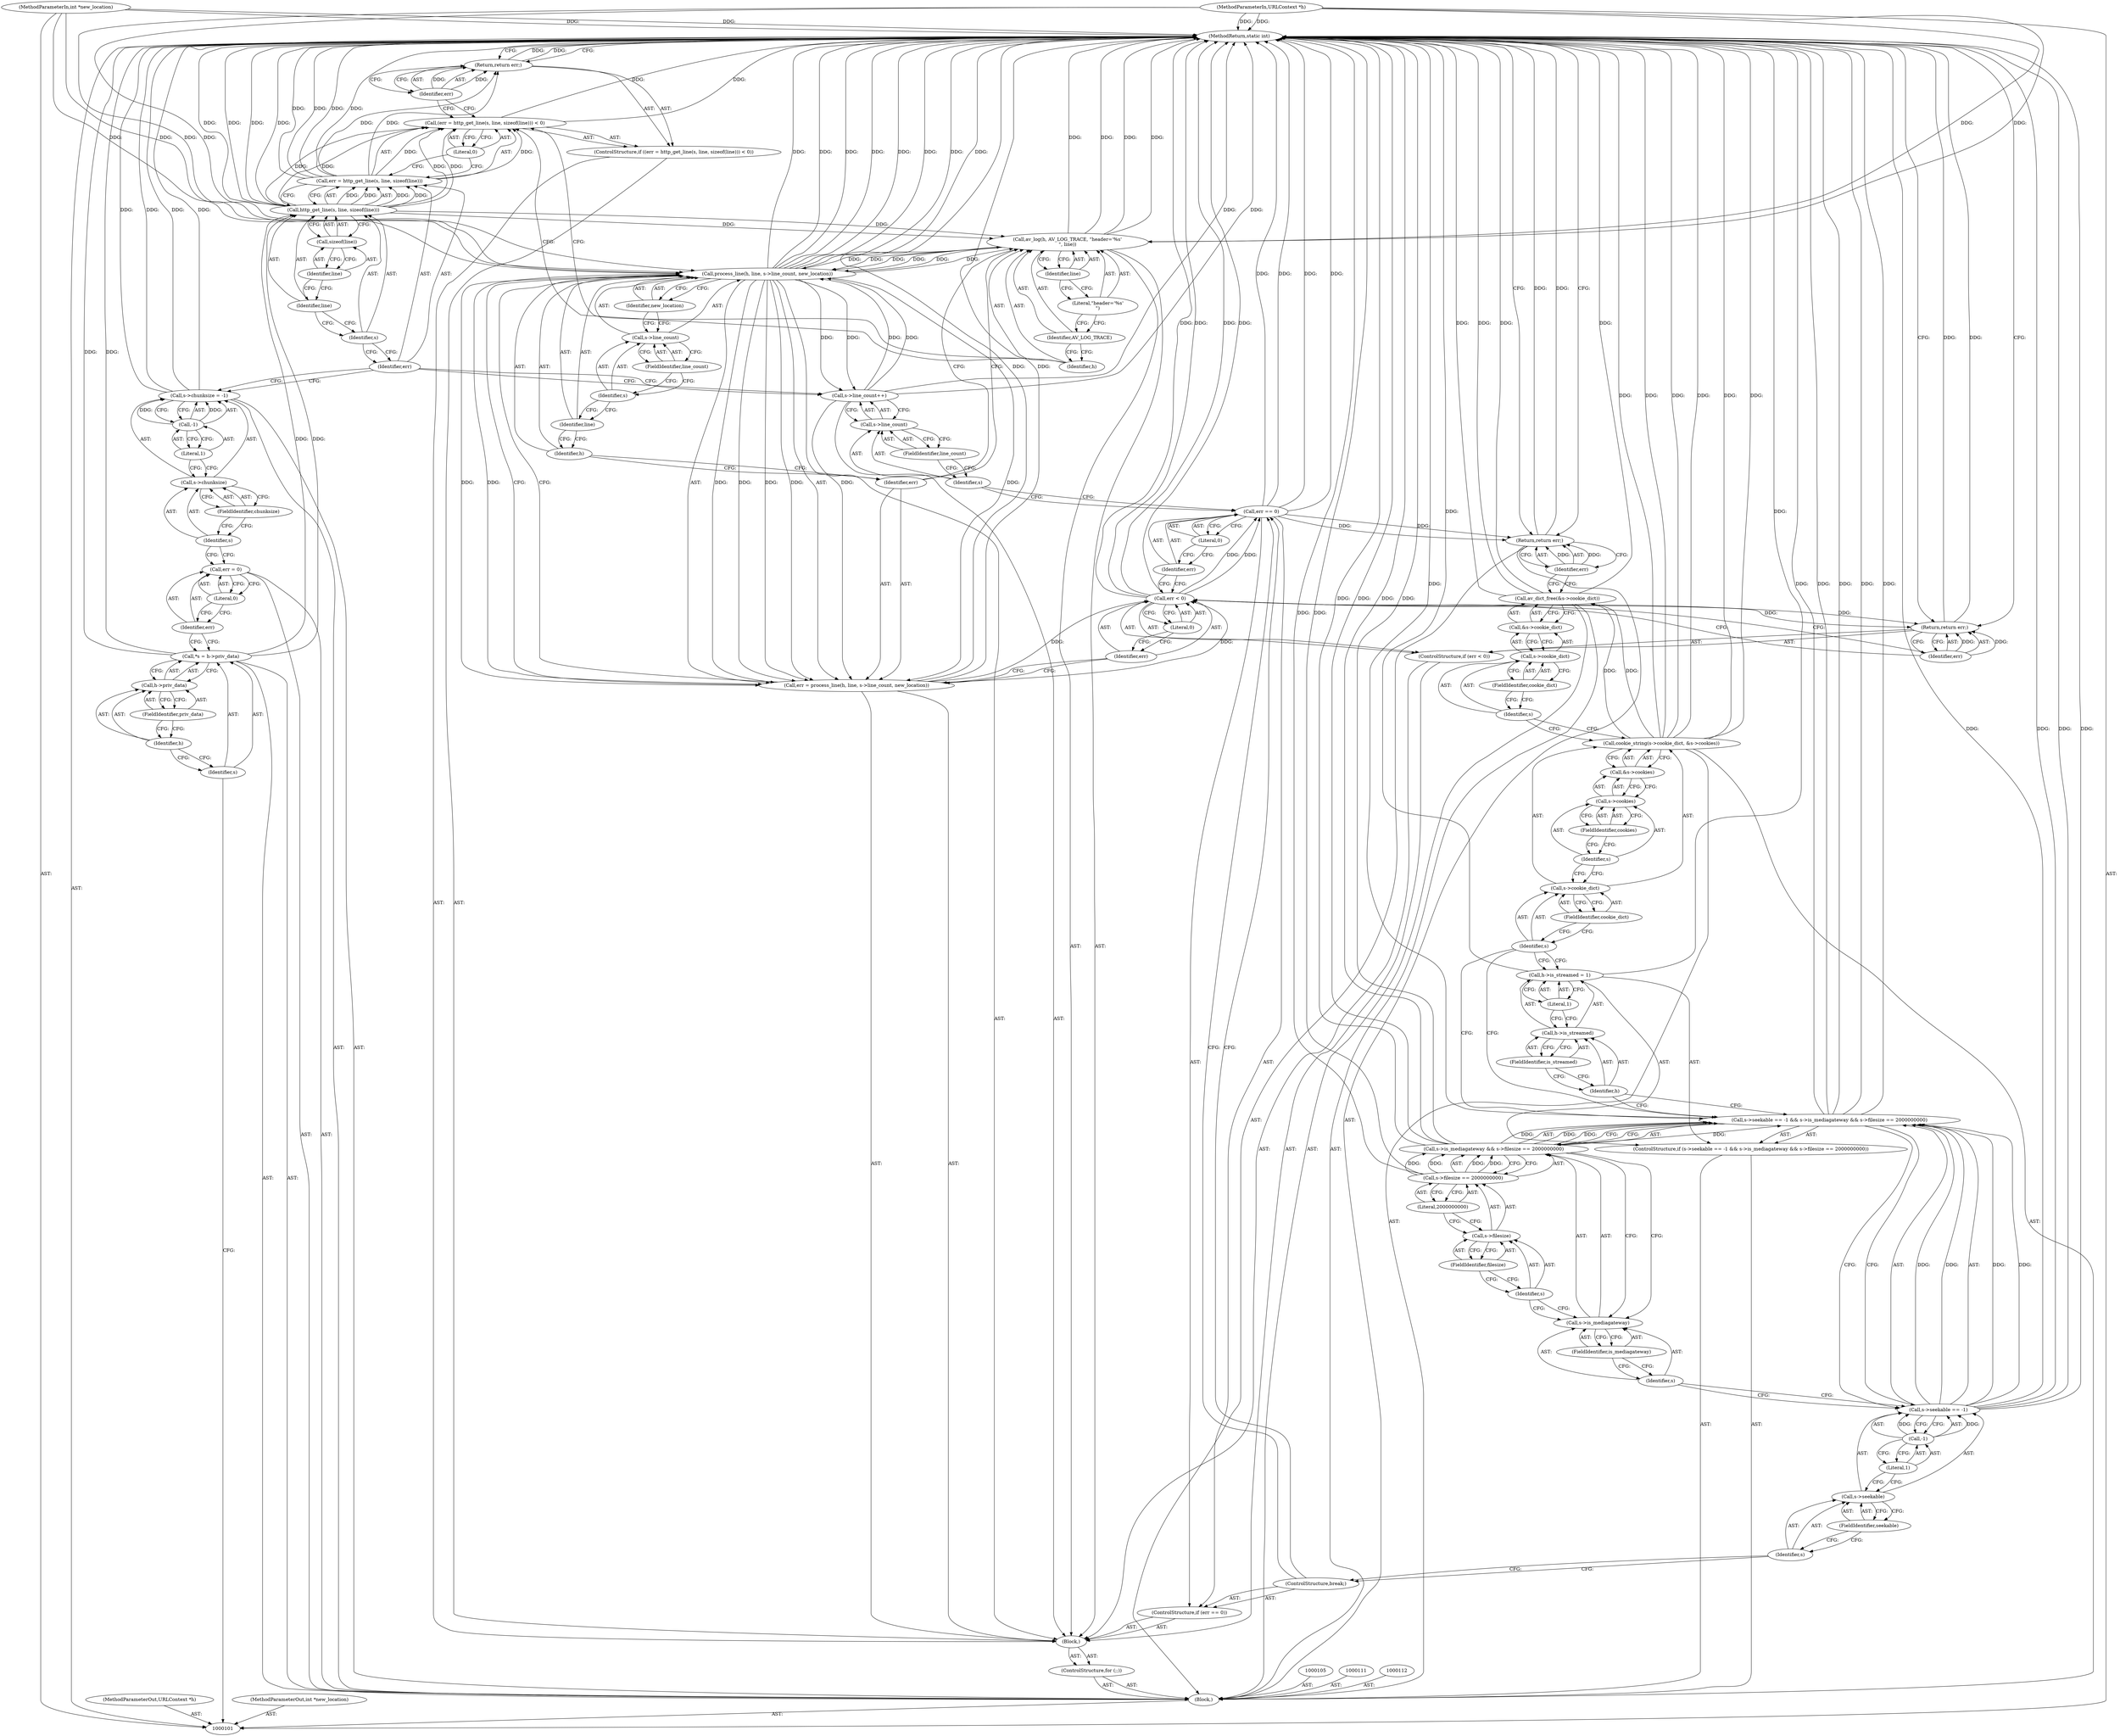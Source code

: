 digraph "1_FFmpeg_2a05c8f813de6f2278827734bf8102291e7484aa_3" {
"1000202" [label="(MethodReturn,static int)"];
"1000102" [label="(MethodParameterIn,URLContext *h)"];
"1000283" [label="(MethodParameterOut,URLContext *h)"];
"1000103" [label="(MethodParameterIn,int *new_location)"];
"1000284" [label="(MethodParameterOut,int *new_location)"];
"1000125" [label="(Call,(err = http_get_line(s, line, sizeof(line))) < 0)"];
"1000126" [label="(Call,err = http_get_line(s, line, sizeof(line)))"];
"1000127" [label="(Identifier,err)"];
"1000128" [label="(Call,http_get_line(s, line, sizeof(line)))"];
"1000129" [label="(Identifier,s)"];
"1000130" [label="(Identifier,line)"];
"1000131" [label="(Call,sizeof(line))"];
"1000132" [label="(Identifier,line)"];
"1000133" [label="(Literal,0)"];
"1000124" [label="(ControlStructure,if ((err = http_get_line(s, line, sizeof(line))) < 0))"];
"1000134" [label="(Return,return err;)"];
"1000135" [label="(Identifier,err)"];
"1000137" [label="(Identifier,h)"];
"1000138" [label="(Identifier,AV_LOG_TRACE)"];
"1000139" [label="(Literal,\"header='%s'\n\")"];
"1000140" [label="(Identifier,line)"];
"1000136" [label="(Call,av_log(h, AV_LOG_TRACE, \"header='%s'\n\", line))"];
"1000143" [label="(Call,process_line(h, line, s->line_count, new_location))"];
"1000144" [label="(Identifier,h)"];
"1000145" [label="(Identifier,line)"];
"1000146" [label="(Call,s->line_count)"];
"1000147" [label="(Identifier,s)"];
"1000148" [label="(FieldIdentifier,line_count)"];
"1000149" [label="(Identifier,new_location)"];
"1000141" [label="(Call,err = process_line(h, line, s->line_count, new_location))"];
"1000142" [label="(Identifier,err)"];
"1000151" [label="(Call,err < 0)"];
"1000152" [label="(Identifier,err)"];
"1000153" [label="(Literal,0)"];
"1000150" [label="(ControlStructure,if (err < 0))"];
"1000154" [label="(Return,return err;)"];
"1000155" [label="(Identifier,err)"];
"1000157" [label="(Call,err == 0)"];
"1000158" [label="(Identifier,err)"];
"1000159" [label="(Literal,0)"];
"1000156" [label="(ControlStructure,if (err == 0))"];
"1000160" [label="(ControlStructure,break;)"];
"1000104" [label="(Block,)"];
"1000164" [label="(FieldIdentifier,line_count)"];
"1000161" [label="(Call,s->line_count++)"];
"1000162" [label="(Call,s->line_count)"];
"1000163" [label="(Identifier,s)"];
"1000170" [label="(FieldIdentifier,seekable)"];
"1000171" [label="(Call,-1)"];
"1000172" [label="(Literal,1)"];
"1000173" [label="(Call,s->is_mediagateway && s->filesize == 2000000000)"];
"1000174" [label="(Call,s->is_mediagateway)"];
"1000175" [label="(Identifier,s)"];
"1000176" [label="(FieldIdentifier,is_mediagateway)"];
"1000165" [label="(ControlStructure,if (s->seekable == -1 && s->is_mediagateway && s->filesize == 2000000000))"];
"1000177" [label="(Call,s->filesize == 2000000000)"];
"1000178" [label="(Call,s->filesize)"];
"1000179" [label="(Identifier,s)"];
"1000180" [label="(FieldIdentifier,filesize)"];
"1000181" [label="(Literal,2000000000)"];
"1000166" [label="(Call,s->seekable == -1 && s->is_mediagateway && s->filesize == 2000000000)"];
"1000167" [label="(Call,s->seekable == -1)"];
"1000168" [label="(Call,s->seekable)"];
"1000169" [label="(Identifier,s)"];
"1000185" [label="(FieldIdentifier,is_streamed)"];
"1000186" [label="(Literal,1)"];
"1000182" [label="(Call,h->is_streamed = 1)"];
"1000183" [label="(Call,h->is_streamed)"];
"1000184" [label="(Identifier,h)"];
"1000188" [label="(Call,s->cookie_dict)"];
"1000189" [label="(Identifier,s)"];
"1000190" [label="(FieldIdentifier,cookie_dict)"];
"1000191" [label="(Call,&s->cookies)"];
"1000192" [label="(Call,s->cookies)"];
"1000193" [label="(Identifier,s)"];
"1000194" [label="(FieldIdentifier,cookies)"];
"1000187" [label="(Call,cookie_string(s->cookie_dict, &s->cookies))"];
"1000196" [label="(Call,&s->cookie_dict)"];
"1000197" [label="(Call,s->cookie_dict)"];
"1000198" [label="(Identifier,s)"];
"1000199" [label="(FieldIdentifier,cookie_dict)"];
"1000195" [label="(Call,av_dict_free(&s->cookie_dict))"];
"1000201" [label="(Identifier,err)"];
"1000200" [label="(Return,return err;)"];
"1000106" [label="(Call,*s = h->priv_data)"];
"1000107" [label="(Identifier,s)"];
"1000108" [label="(Call,h->priv_data)"];
"1000109" [label="(Identifier,h)"];
"1000110" [label="(FieldIdentifier,priv_data)"];
"1000115" [label="(Literal,0)"];
"1000113" [label="(Call,err = 0)"];
"1000114" [label="(Identifier,err)"];
"1000120" [label="(Call,-1)"];
"1000121" [label="(Literal,1)"];
"1000116" [label="(Call,s->chunksize = -1)"];
"1000117" [label="(Call,s->chunksize)"];
"1000118" [label="(Identifier,s)"];
"1000119" [label="(FieldIdentifier,chunksize)"];
"1000123" [label="(Block,)"];
"1000122" [label="(ControlStructure,for (;;))"];
"1000202" -> "1000101"  [label="AST: "];
"1000202" -> "1000134"  [label="CFG: "];
"1000202" -> "1000154"  [label="CFG: "];
"1000202" -> "1000200"  [label="CFG: "];
"1000200" -> "1000202"  [label="DDG: "];
"1000187" -> "1000202"  [label="DDG: "];
"1000187" -> "1000202"  [label="DDG: "];
"1000187" -> "1000202"  [label="DDG: "];
"1000125" -> "1000202"  [label="DDG: "];
"1000106" -> "1000202"  [label="DDG: "];
"1000151" -> "1000202"  [label="DDG: "];
"1000151" -> "1000202"  [label="DDG: "];
"1000157" -> "1000202"  [label="DDG: "];
"1000157" -> "1000202"  [label="DDG: "];
"1000143" -> "1000202"  [label="DDG: "];
"1000143" -> "1000202"  [label="DDG: "];
"1000143" -> "1000202"  [label="DDG: "];
"1000143" -> "1000202"  [label="DDG: "];
"1000126" -> "1000202"  [label="DDG: "];
"1000126" -> "1000202"  [label="DDG: "];
"1000102" -> "1000202"  [label="DDG: "];
"1000173" -> "1000202"  [label="DDG: "];
"1000173" -> "1000202"  [label="DDG: "];
"1000116" -> "1000202"  [label="DDG: "];
"1000116" -> "1000202"  [label="DDG: "];
"1000177" -> "1000202"  [label="DDG: "];
"1000167" -> "1000202"  [label="DDG: "];
"1000167" -> "1000202"  [label="DDG: "];
"1000128" -> "1000202"  [label="DDG: "];
"1000128" -> "1000202"  [label="DDG: "];
"1000166" -> "1000202"  [label="DDG: "];
"1000166" -> "1000202"  [label="DDG: "];
"1000166" -> "1000202"  [label="DDG: "];
"1000195" -> "1000202"  [label="DDG: "];
"1000195" -> "1000202"  [label="DDG: "];
"1000103" -> "1000202"  [label="DDG: "];
"1000141" -> "1000202"  [label="DDG: "];
"1000136" -> "1000202"  [label="DDG: "];
"1000136" -> "1000202"  [label="DDG: "];
"1000161" -> "1000202"  [label="DDG: "];
"1000182" -> "1000202"  [label="DDG: "];
"1000154" -> "1000202"  [label="DDG: "];
"1000134" -> "1000202"  [label="DDG: "];
"1000102" -> "1000101"  [label="AST: "];
"1000102" -> "1000202"  [label="DDG: "];
"1000102" -> "1000136"  [label="DDG: "];
"1000102" -> "1000143"  [label="DDG: "];
"1000283" -> "1000101"  [label="AST: "];
"1000103" -> "1000101"  [label="AST: "];
"1000103" -> "1000202"  [label="DDG: "];
"1000103" -> "1000143"  [label="DDG: "];
"1000284" -> "1000101"  [label="AST: "];
"1000125" -> "1000124"  [label="AST: "];
"1000125" -> "1000133"  [label="CFG: "];
"1000126" -> "1000125"  [label="AST: "];
"1000133" -> "1000125"  [label="AST: "];
"1000135" -> "1000125"  [label="CFG: "];
"1000137" -> "1000125"  [label="CFG: "];
"1000125" -> "1000202"  [label="DDG: "];
"1000126" -> "1000125"  [label="DDG: "];
"1000128" -> "1000125"  [label="DDG: "];
"1000128" -> "1000125"  [label="DDG: "];
"1000126" -> "1000125"  [label="AST: "];
"1000126" -> "1000128"  [label="CFG: "];
"1000127" -> "1000126"  [label="AST: "];
"1000128" -> "1000126"  [label="AST: "];
"1000133" -> "1000126"  [label="CFG: "];
"1000126" -> "1000202"  [label="DDG: "];
"1000126" -> "1000202"  [label="DDG: "];
"1000126" -> "1000125"  [label="DDG: "];
"1000128" -> "1000126"  [label="DDG: "];
"1000128" -> "1000126"  [label="DDG: "];
"1000126" -> "1000134"  [label="DDG: "];
"1000127" -> "1000126"  [label="AST: "];
"1000127" -> "1000161"  [label="CFG: "];
"1000127" -> "1000116"  [label="CFG: "];
"1000129" -> "1000127"  [label="CFG: "];
"1000128" -> "1000126"  [label="AST: "];
"1000128" -> "1000131"  [label="CFG: "];
"1000129" -> "1000128"  [label="AST: "];
"1000130" -> "1000128"  [label="AST: "];
"1000131" -> "1000128"  [label="AST: "];
"1000126" -> "1000128"  [label="CFG: "];
"1000128" -> "1000202"  [label="DDG: "];
"1000128" -> "1000202"  [label="DDG: "];
"1000128" -> "1000125"  [label="DDG: "];
"1000128" -> "1000125"  [label="DDG: "];
"1000128" -> "1000126"  [label="DDG: "];
"1000128" -> "1000126"  [label="DDG: "];
"1000106" -> "1000128"  [label="DDG: "];
"1000128" -> "1000136"  [label="DDG: "];
"1000129" -> "1000128"  [label="AST: "];
"1000129" -> "1000127"  [label="CFG: "];
"1000130" -> "1000129"  [label="CFG: "];
"1000130" -> "1000128"  [label="AST: "];
"1000130" -> "1000129"  [label="CFG: "];
"1000132" -> "1000130"  [label="CFG: "];
"1000131" -> "1000128"  [label="AST: "];
"1000131" -> "1000132"  [label="CFG: "];
"1000132" -> "1000131"  [label="AST: "];
"1000128" -> "1000131"  [label="CFG: "];
"1000132" -> "1000131"  [label="AST: "];
"1000132" -> "1000130"  [label="CFG: "];
"1000131" -> "1000132"  [label="CFG: "];
"1000133" -> "1000125"  [label="AST: "];
"1000133" -> "1000126"  [label="CFG: "];
"1000125" -> "1000133"  [label="CFG: "];
"1000124" -> "1000123"  [label="AST: "];
"1000125" -> "1000124"  [label="AST: "];
"1000134" -> "1000124"  [label="AST: "];
"1000134" -> "1000124"  [label="AST: "];
"1000134" -> "1000135"  [label="CFG: "];
"1000135" -> "1000134"  [label="AST: "];
"1000202" -> "1000134"  [label="CFG: "];
"1000134" -> "1000202"  [label="DDG: "];
"1000135" -> "1000134"  [label="DDG: "];
"1000126" -> "1000134"  [label="DDG: "];
"1000135" -> "1000134"  [label="AST: "];
"1000135" -> "1000125"  [label="CFG: "];
"1000134" -> "1000135"  [label="CFG: "];
"1000135" -> "1000134"  [label="DDG: "];
"1000137" -> "1000136"  [label="AST: "];
"1000137" -> "1000125"  [label="CFG: "];
"1000138" -> "1000137"  [label="CFG: "];
"1000138" -> "1000136"  [label="AST: "];
"1000138" -> "1000137"  [label="CFG: "];
"1000139" -> "1000138"  [label="CFG: "];
"1000139" -> "1000136"  [label="AST: "];
"1000139" -> "1000138"  [label="CFG: "];
"1000140" -> "1000139"  [label="CFG: "];
"1000140" -> "1000136"  [label="AST: "];
"1000140" -> "1000139"  [label="CFG: "];
"1000136" -> "1000140"  [label="CFG: "];
"1000136" -> "1000123"  [label="AST: "];
"1000136" -> "1000140"  [label="CFG: "];
"1000137" -> "1000136"  [label="AST: "];
"1000138" -> "1000136"  [label="AST: "];
"1000139" -> "1000136"  [label="AST: "];
"1000140" -> "1000136"  [label="AST: "];
"1000142" -> "1000136"  [label="CFG: "];
"1000136" -> "1000202"  [label="DDG: "];
"1000136" -> "1000202"  [label="DDG: "];
"1000143" -> "1000136"  [label="DDG: "];
"1000102" -> "1000136"  [label="DDG: "];
"1000128" -> "1000136"  [label="DDG: "];
"1000136" -> "1000143"  [label="DDG: "];
"1000136" -> "1000143"  [label="DDG: "];
"1000143" -> "1000141"  [label="AST: "];
"1000143" -> "1000149"  [label="CFG: "];
"1000144" -> "1000143"  [label="AST: "];
"1000145" -> "1000143"  [label="AST: "];
"1000146" -> "1000143"  [label="AST: "];
"1000149" -> "1000143"  [label="AST: "];
"1000141" -> "1000143"  [label="CFG: "];
"1000143" -> "1000202"  [label="DDG: "];
"1000143" -> "1000202"  [label="DDG: "];
"1000143" -> "1000202"  [label="DDG: "];
"1000143" -> "1000202"  [label="DDG: "];
"1000143" -> "1000136"  [label="DDG: "];
"1000143" -> "1000141"  [label="DDG: "];
"1000143" -> "1000141"  [label="DDG: "];
"1000143" -> "1000141"  [label="DDG: "];
"1000143" -> "1000141"  [label="DDG: "];
"1000136" -> "1000143"  [label="DDG: "];
"1000136" -> "1000143"  [label="DDG: "];
"1000102" -> "1000143"  [label="DDG: "];
"1000161" -> "1000143"  [label="DDG: "];
"1000103" -> "1000143"  [label="DDG: "];
"1000143" -> "1000161"  [label="DDG: "];
"1000144" -> "1000143"  [label="AST: "];
"1000144" -> "1000142"  [label="CFG: "];
"1000145" -> "1000144"  [label="CFG: "];
"1000145" -> "1000143"  [label="AST: "];
"1000145" -> "1000144"  [label="CFG: "];
"1000147" -> "1000145"  [label="CFG: "];
"1000146" -> "1000143"  [label="AST: "];
"1000146" -> "1000148"  [label="CFG: "];
"1000147" -> "1000146"  [label="AST: "];
"1000148" -> "1000146"  [label="AST: "];
"1000149" -> "1000146"  [label="CFG: "];
"1000147" -> "1000146"  [label="AST: "];
"1000147" -> "1000145"  [label="CFG: "];
"1000148" -> "1000147"  [label="CFG: "];
"1000148" -> "1000146"  [label="AST: "];
"1000148" -> "1000147"  [label="CFG: "];
"1000146" -> "1000148"  [label="CFG: "];
"1000149" -> "1000143"  [label="AST: "];
"1000149" -> "1000146"  [label="CFG: "];
"1000143" -> "1000149"  [label="CFG: "];
"1000141" -> "1000123"  [label="AST: "];
"1000141" -> "1000143"  [label="CFG: "];
"1000142" -> "1000141"  [label="AST: "];
"1000143" -> "1000141"  [label="AST: "];
"1000152" -> "1000141"  [label="CFG: "];
"1000141" -> "1000202"  [label="DDG: "];
"1000143" -> "1000141"  [label="DDG: "];
"1000143" -> "1000141"  [label="DDG: "];
"1000143" -> "1000141"  [label="DDG: "];
"1000143" -> "1000141"  [label="DDG: "];
"1000141" -> "1000151"  [label="DDG: "];
"1000142" -> "1000141"  [label="AST: "];
"1000142" -> "1000136"  [label="CFG: "];
"1000144" -> "1000142"  [label="CFG: "];
"1000151" -> "1000150"  [label="AST: "];
"1000151" -> "1000153"  [label="CFG: "];
"1000152" -> "1000151"  [label="AST: "];
"1000153" -> "1000151"  [label="AST: "];
"1000155" -> "1000151"  [label="CFG: "];
"1000158" -> "1000151"  [label="CFG: "];
"1000151" -> "1000202"  [label="DDG: "];
"1000151" -> "1000202"  [label="DDG: "];
"1000141" -> "1000151"  [label="DDG: "];
"1000151" -> "1000154"  [label="DDG: "];
"1000151" -> "1000157"  [label="DDG: "];
"1000152" -> "1000151"  [label="AST: "];
"1000152" -> "1000141"  [label="CFG: "];
"1000153" -> "1000152"  [label="CFG: "];
"1000153" -> "1000151"  [label="AST: "];
"1000153" -> "1000152"  [label="CFG: "];
"1000151" -> "1000153"  [label="CFG: "];
"1000150" -> "1000123"  [label="AST: "];
"1000151" -> "1000150"  [label="AST: "];
"1000154" -> "1000150"  [label="AST: "];
"1000154" -> "1000150"  [label="AST: "];
"1000154" -> "1000155"  [label="CFG: "];
"1000155" -> "1000154"  [label="AST: "];
"1000202" -> "1000154"  [label="CFG: "];
"1000154" -> "1000202"  [label="DDG: "];
"1000155" -> "1000154"  [label="DDG: "];
"1000151" -> "1000154"  [label="DDG: "];
"1000155" -> "1000154"  [label="AST: "];
"1000155" -> "1000151"  [label="CFG: "];
"1000154" -> "1000155"  [label="CFG: "];
"1000155" -> "1000154"  [label="DDG: "];
"1000157" -> "1000156"  [label="AST: "];
"1000157" -> "1000159"  [label="CFG: "];
"1000158" -> "1000157"  [label="AST: "];
"1000159" -> "1000157"  [label="AST: "];
"1000160" -> "1000157"  [label="CFG: "];
"1000163" -> "1000157"  [label="CFG: "];
"1000157" -> "1000202"  [label="DDG: "];
"1000157" -> "1000202"  [label="DDG: "];
"1000151" -> "1000157"  [label="DDG: "];
"1000157" -> "1000200"  [label="DDG: "];
"1000158" -> "1000157"  [label="AST: "];
"1000158" -> "1000151"  [label="CFG: "];
"1000159" -> "1000158"  [label="CFG: "];
"1000159" -> "1000157"  [label="AST: "];
"1000159" -> "1000158"  [label="CFG: "];
"1000157" -> "1000159"  [label="CFG: "];
"1000156" -> "1000123"  [label="AST: "];
"1000157" -> "1000156"  [label="AST: "];
"1000160" -> "1000156"  [label="AST: "];
"1000160" -> "1000156"  [label="AST: "];
"1000160" -> "1000157"  [label="CFG: "];
"1000169" -> "1000160"  [label="CFG: "];
"1000104" -> "1000101"  [label="AST: "];
"1000105" -> "1000104"  [label="AST: "];
"1000106" -> "1000104"  [label="AST: "];
"1000111" -> "1000104"  [label="AST: "];
"1000112" -> "1000104"  [label="AST: "];
"1000113" -> "1000104"  [label="AST: "];
"1000116" -> "1000104"  [label="AST: "];
"1000122" -> "1000104"  [label="AST: "];
"1000165" -> "1000104"  [label="AST: "];
"1000187" -> "1000104"  [label="AST: "];
"1000195" -> "1000104"  [label="AST: "];
"1000200" -> "1000104"  [label="AST: "];
"1000164" -> "1000162"  [label="AST: "];
"1000164" -> "1000163"  [label="CFG: "];
"1000162" -> "1000164"  [label="CFG: "];
"1000161" -> "1000123"  [label="AST: "];
"1000161" -> "1000162"  [label="CFG: "];
"1000162" -> "1000161"  [label="AST: "];
"1000127" -> "1000161"  [label="CFG: "];
"1000161" -> "1000202"  [label="DDG: "];
"1000161" -> "1000143"  [label="DDG: "];
"1000143" -> "1000161"  [label="DDG: "];
"1000162" -> "1000161"  [label="AST: "];
"1000162" -> "1000164"  [label="CFG: "];
"1000163" -> "1000162"  [label="AST: "];
"1000164" -> "1000162"  [label="AST: "];
"1000161" -> "1000162"  [label="CFG: "];
"1000163" -> "1000162"  [label="AST: "];
"1000163" -> "1000157"  [label="CFG: "];
"1000164" -> "1000163"  [label="CFG: "];
"1000170" -> "1000168"  [label="AST: "];
"1000170" -> "1000169"  [label="CFG: "];
"1000168" -> "1000170"  [label="CFG: "];
"1000171" -> "1000167"  [label="AST: "];
"1000171" -> "1000172"  [label="CFG: "];
"1000172" -> "1000171"  [label="AST: "];
"1000167" -> "1000171"  [label="CFG: "];
"1000171" -> "1000167"  [label="DDG: "];
"1000172" -> "1000171"  [label="AST: "];
"1000172" -> "1000168"  [label="CFG: "];
"1000171" -> "1000172"  [label="CFG: "];
"1000173" -> "1000166"  [label="AST: "];
"1000173" -> "1000174"  [label="CFG: "];
"1000173" -> "1000177"  [label="CFG: "];
"1000174" -> "1000173"  [label="AST: "];
"1000177" -> "1000173"  [label="AST: "];
"1000166" -> "1000173"  [label="CFG: "];
"1000173" -> "1000202"  [label="DDG: "];
"1000173" -> "1000202"  [label="DDG: "];
"1000173" -> "1000166"  [label="DDG: "];
"1000173" -> "1000166"  [label="DDG: "];
"1000177" -> "1000173"  [label="DDG: "];
"1000177" -> "1000173"  [label="DDG: "];
"1000174" -> "1000173"  [label="AST: "];
"1000174" -> "1000176"  [label="CFG: "];
"1000175" -> "1000174"  [label="AST: "];
"1000176" -> "1000174"  [label="AST: "];
"1000179" -> "1000174"  [label="CFG: "];
"1000173" -> "1000174"  [label="CFG: "];
"1000175" -> "1000174"  [label="AST: "];
"1000175" -> "1000167"  [label="CFG: "];
"1000176" -> "1000175"  [label="CFG: "];
"1000176" -> "1000174"  [label="AST: "];
"1000176" -> "1000175"  [label="CFG: "];
"1000174" -> "1000176"  [label="CFG: "];
"1000165" -> "1000104"  [label="AST: "];
"1000166" -> "1000165"  [label="AST: "];
"1000182" -> "1000165"  [label="AST: "];
"1000177" -> "1000173"  [label="AST: "];
"1000177" -> "1000181"  [label="CFG: "];
"1000178" -> "1000177"  [label="AST: "];
"1000181" -> "1000177"  [label="AST: "];
"1000173" -> "1000177"  [label="CFG: "];
"1000177" -> "1000202"  [label="DDG: "];
"1000177" -> "1000173"  [label="DDG: "];
"1000177" -> "1000173"  [label="DDG: "];
"1000178" -> "1000177"  [label="AST: "];
"1000178" -> "1000180"  [label="CFG: "];
"1000179" -> "1000178"  [label="AST: "];
"1000180" -> "1000178"  [label="AST: "];
"1000181" -> "1000178"  [label="CFG: "];
"1000179" -> "1000178"  [label="AST: "];
"1000179" -> "1000174"  [label="CFG: "];
"1000180" -> "1000179"  [label="CFG: "];
"1000180" -> "1000178"  [label="AST: "];
"1000180" -> "1000179"  [label="CFG: "];
"1000178" -> "1000180"  [label="CFG: "];
"1000181" -> "1000177"  [label="AST: "];
"1000181" -> "1000178"  [label="CFG: "];
"1000177" -> "1000181"  [label="CFG: "];
"1000166" -> "1000165"  [label="AST: "];
"1000166" -> "1000167"  [label="CFG: "];
"1000166" -> "1000173"  [label="CFG: "];
"1000167" -> "1000166"  [label="AST: "];
"1000173" -> "1000166"  [label="AST: "];
"1000184" -> "1000166"  [label="CFG: "];
"1000189" -> "1000166"  [label="CFG: "];
"1000166" -> "1000202"  [label="DDG: "];
"1000166" -> "1000202"  [label="DDG: "];
"1000166" -> "1000202"  [label="DDG: "];
"1000167" -> "1000166"  [label="DDG: "];
"1000167" -> "1000166"  [label="DDG: "];
"1000173" -> "1000166"  [label="DDG: "];
"1000173" -> "1000166"  [label="DDG: "];
"1000167" -> "1000166"  [label="AST: "];
"1000167" -> "1000171"  [label="CFG: "];
"1000168" -> "1000167"  [label="AST: "];
"1000171" -> "1000167"  [label="AST: "];
"1000175" -> "1000167"  [label="CFG: "];
"1000166" -> "1000167"  [label="CFG: "];
"1000167" -> "1000202"  [label="DDG: "];
"1000167" -> "1000202"  [label="DDG: "];
"1000167" -> "1000166"  [label="DDG: "];
"1000167" -> "1000166"  [label="DDG: "];
"1000171" -> "1000167"  [label="DDG: "];
"1000168" -> "1000167"  [label="AST: "];
"1000168" -> "1000170"  [label="CFG: "];
"1000169" -> "1000168"  [label="AST: "];
"1000170" -> "1000168"  [label="AST: "];
"1000172" -> "1000168"  [label="CFG: "];
"1000169" -> "1000168"  [label="AST: "];
"1000169" -> "1000160"  [label="CFG: "];
"1000170" -> "1000169"  [label="CFG: "];
"1000185" -> "1000183"  [label="AST: "];
"1000185" -> "1000184"  [label="CFG: "];
"1000183" -> "1000185"  [label="CFG: "];
"1000186" -> "1000182"  [label="AST: "];
"1000186" -> "1000183"  [label="CFG: "];
"1000182" -> "1000186"  [label="CFG: "];
"1000182" -> "1000165"  [label="AST: "];
"1000182" -> "1000186"  [label="CFG: "];
"1000183" -> "1000182"  [label="AST: "];
"1000186" -> "1000182"  [label="AST: "];
"1000189" -> "1000182"  [label="CFG: "];
"1000182" -> "1000202"  [label="DDG: "];
"1000183" -> "1000182"  [label="AST: "];
"1000183" -> "1000185"  [label="CFG: "];
"1000184" -> "1000183"  [label="AST: "];
"1000185" -> "1000183"  [label="AST: "];
"1000186" -> "1000183"  [label="CFG: "];
"1000184" -> "1000183"  [label="AST: "];
"1000184" -> "1000166"  [label="CFG: "];
"1000185" -> "1000184"  [label="CFG: "];
"1000188" -> "1000187"  [label="AST: "];
"1000188" -> "1000190"  [label="CFG: "];
"1000189" -> "1000188"  [label="AST: "];
"1000190" -> "1000188"  [label="AST: "];
"1000193" -> "1000188"  [label="CFG: "];
"1000189" -> "1000188"  [label="AST: "];
"1000189" -> "1000182"  [label="CFG: "];
"1000189" -> "1000166"  [label="CFG: "];
"1000190" -> "1000189"  [label="CFG: "];
"1000190" -> "1000188"  [label="AST: "];
"1000190" -> "1000189"  [label="CFG: "];
"1000188" -> "1000190"  [label="CFG: "];
"1000191" -> "1000187"  [label="AST: "];
"1000191" -> "1000192"  [label="CFG: "];
"1000192" -> "1000191"  [label="AST: "];
"1000187" -> "1000191"  [label="CFG: "];
"1000192" -> "1000191"  [label="AST: "];
"1000192" -> "1000194"  [label="CFG: "];
"1000193" -> "1000192"  [label="AST: "];
"1000194" -> "1000192"  [label="AST: "];
"1000191" -> "1000192"  [label="CFG: "];
"1000193" -> "1000192"  [label="AST: "];
"1000193" -> "1000188"  [label="CFG: "];
"1000194" -> "1000193"  [label="CFG: "];
"1000194" -> "1000192"  [label="AST: "];
"1000194" -> "1000193"  [label="CFG: "];
"1000192" -> "1000194"  [label="CFG: "];
"1000187" -> "1000104"  [label="AST: "];
"1000187" -> "1000191"  [label="CFG: "];
"1000188" -> "1000187"  [label="AST: "];
"1000191" -> "1000187"  [label="AST: "];
"1000198" -> "1000187"  [label="CFG: "];
"1000187" -> "1000202"  [label="DDG: "];
"1000187" -> "1000202"  [label="DDG: "];
"1000187" -> "1000202"  [label="DDG: "];
"1000187" -> "1000195"  [label="DDG: "];
"1000196" -> "1000195"  [label="AST: "];
"1000196" -> "1000197"  [label="CFG: "];
"1000197" -> "1000196"  [label="AST: "];
"1000195" -> "1000196"  [label="CFG: "];
"1000197" -> "1000196"  [label="AST: "];
"1000197" -> "1000199"  [label="CFG: "];
"1000198" -> "1000197"  [label="AST: "];
"1000199" -> "1000197"  [label="AST: "];
"1000196" -> "1000197"  [label="CFG: "];
"1000198" -> "1000197"  [label="AST: "];
"1000198" -> "1000187"  [label="CFG: "];
"1000199" -> "1000198"  [label="CFG: "];
"1000199" -> "1000197"  [label="AST: "];
"1000199" -> "1000198"  [label="CFG: "];
"1000197" -> "1000199"  [label="CFG: "];
"1000195" -> "1000104"  [label="AST: "];
"1000195" -> "1000196"  [label="CFG: "];
"1000196" -> "1000195"  [label="AST: "];
"1000201" -> "1000195"  [label="CFG: "];
"1000195" -> "1000202"  [label="DDG: "];
"1000195" -> "1000202"  [label="DDG: "];
"1000187" -> "1000195"  [label="DDG: "];
"1000201" -> "1000200"  [label="AST: "];
"1000201" -> "1000195"  [label="CFG: "];
"1000200" -> "1000201"  [label="CFG: "];
"1000201" -> "1000200"  [label="DDG: "];
"1000200" -> "1000104"  [label="AST: "];
"1000200" -> "1000201"  [label="CFG: "];
"1000201" -> "1000200"  [label="AST: "];
"1000202" -> "1000200"  [label="CFG: "];
"1000200" -> "1000202"  [label="DDG: "];
"1000201" -> "1000200"  [label="DDG: "];
"1000157" -> "1000200"  [label="DDG: "];
"1000106" -> "1000104"  [label="AST: "];
"1000106" -> "1000108"  [label="CFG: "];
"1000107" -> "1000106"  [label="AST: "];
"1000108" -> "1000106"  [label="AST: "];
"1000114" -> "1000106"  [label="CFG: "];
"1000106" -> "1000202"  [label="DDG: "];
"1000106" -> "1000128"  [label="DDG: "];
"1000107" -> "1000106"  [label="AST: "];
"1000107" -> "1000101"  [label="CFG: "];
"1000109" -> "1000107"  [label="CFG: "];
"1000108" -> "1000106"  [label="AST: "];
"1000108" -> "1000110"  [label="CFG: "];
"1000109" -> "1000108"  [label="AST: "];
"1000110" -> "1000108"  [label="AST: "];
"1000106" -> "1000108"  [label="CFG: "];
"1000109" -> "1000108"  [label="AST: "];
"1000109" -> "1000107"  [label="CFG: "];
"1000110" -> "1000109"  [label="CFG: "];
"1000110" -> "1000108"  [label="AST: "];
"1000110" -> "1000109"  [label="CFG: "];
"1000108" -> "1000110"  [label="CFG: "];
"1000115" -> "1000113"  [label="AST: "];
"1000115" -> "1000114"  [label="CFG: "];
"1000113" -> "1000115"  [label="CFG: "];
"1000113" -> "1000104"  [label="AST: "];
"1000113" -> "1000115"  [label="CFG: "];
"1000114" -> "1000113"  [label="AST: "];
"1000115" -> "1000113"  [label="AST: "];
"1000118" -> "1000113"  [label="CFG: "];
"1000114" -> "1000113"  [label="AST: "];
"1000114" -> "1000106"  [label="CFG: "];
"1000115" -> "1000114"  [label="CFG: "];
"1000120" -> "1000116"  [label="AST: "];
"1000120" -> "1000121"  [label="CFG: "];
"1000121" -> "1000120"  [label="AST: "];
"1000116" -> "1000120"  [label="CFG: "];
"1000120" -> "1000116"  [label="DDG: "];
"1000121" -> "1000120"  [label="AST: "];
"1000121" -> "1000117"  [label="CFG: "];
"1000120" -> "1000121"  [label="CFG: "];
"1000116" -> "1000104"  [label="AST: "];
"1000116" -> "1000120"  [label="CFG: "];
"1000117" -> "1000116"  [label="AST: "];
"1000120" -> "1000116"  [label="AST: "];
"1000127" -> "1000116"  [label="CFG: "];
"1000116" -> "1000202"  [label="DDG: "];
"1000116" -> "1000202"  [label="DDG: "];
"1000120" -> "1000116"  [label="DDG: "];
"1000117" -> "1000116"  [label="AST: "];
"1000117" -> "1000119"  [label="CFG: "];
"1000118" -> "1000117"  [label="AST: "];
"1000119" -> "1000117"  [label="AST: "];
"1000121" -> "1000117"  [label="CFG: "];
"1000118" -> "1000117"  [label="AST: "];
"1000118" -> "1000113"  [label="CFG: "];
"1000119" -> "1000118"  [label="CFG: "];
"1000119" -> "1000117"  [label="AST: "];
"1000119" -> "1000118"  [label="CFG: "];
"1000117" -> "1000119"  [label="CFG: "];
"1000123" -> "1000122"  [label="AST: "];
"1000124" -> "1000123"  [label="AST: "];
"1000136" -> "1000123"  [label="AST: "];
"1000141" -> "1000123"  [label="AST: "];
"1000150" -> "1000123"  [label="AST: "];
"1000156" -> "1000123"  [label="AST: "];
"1000161" -> "1000123"  [label="AST: "];
"1000122" -> "1000104"  [label="AST: "];
"1000123" -> "1000122"  [label="AST: "];
}
